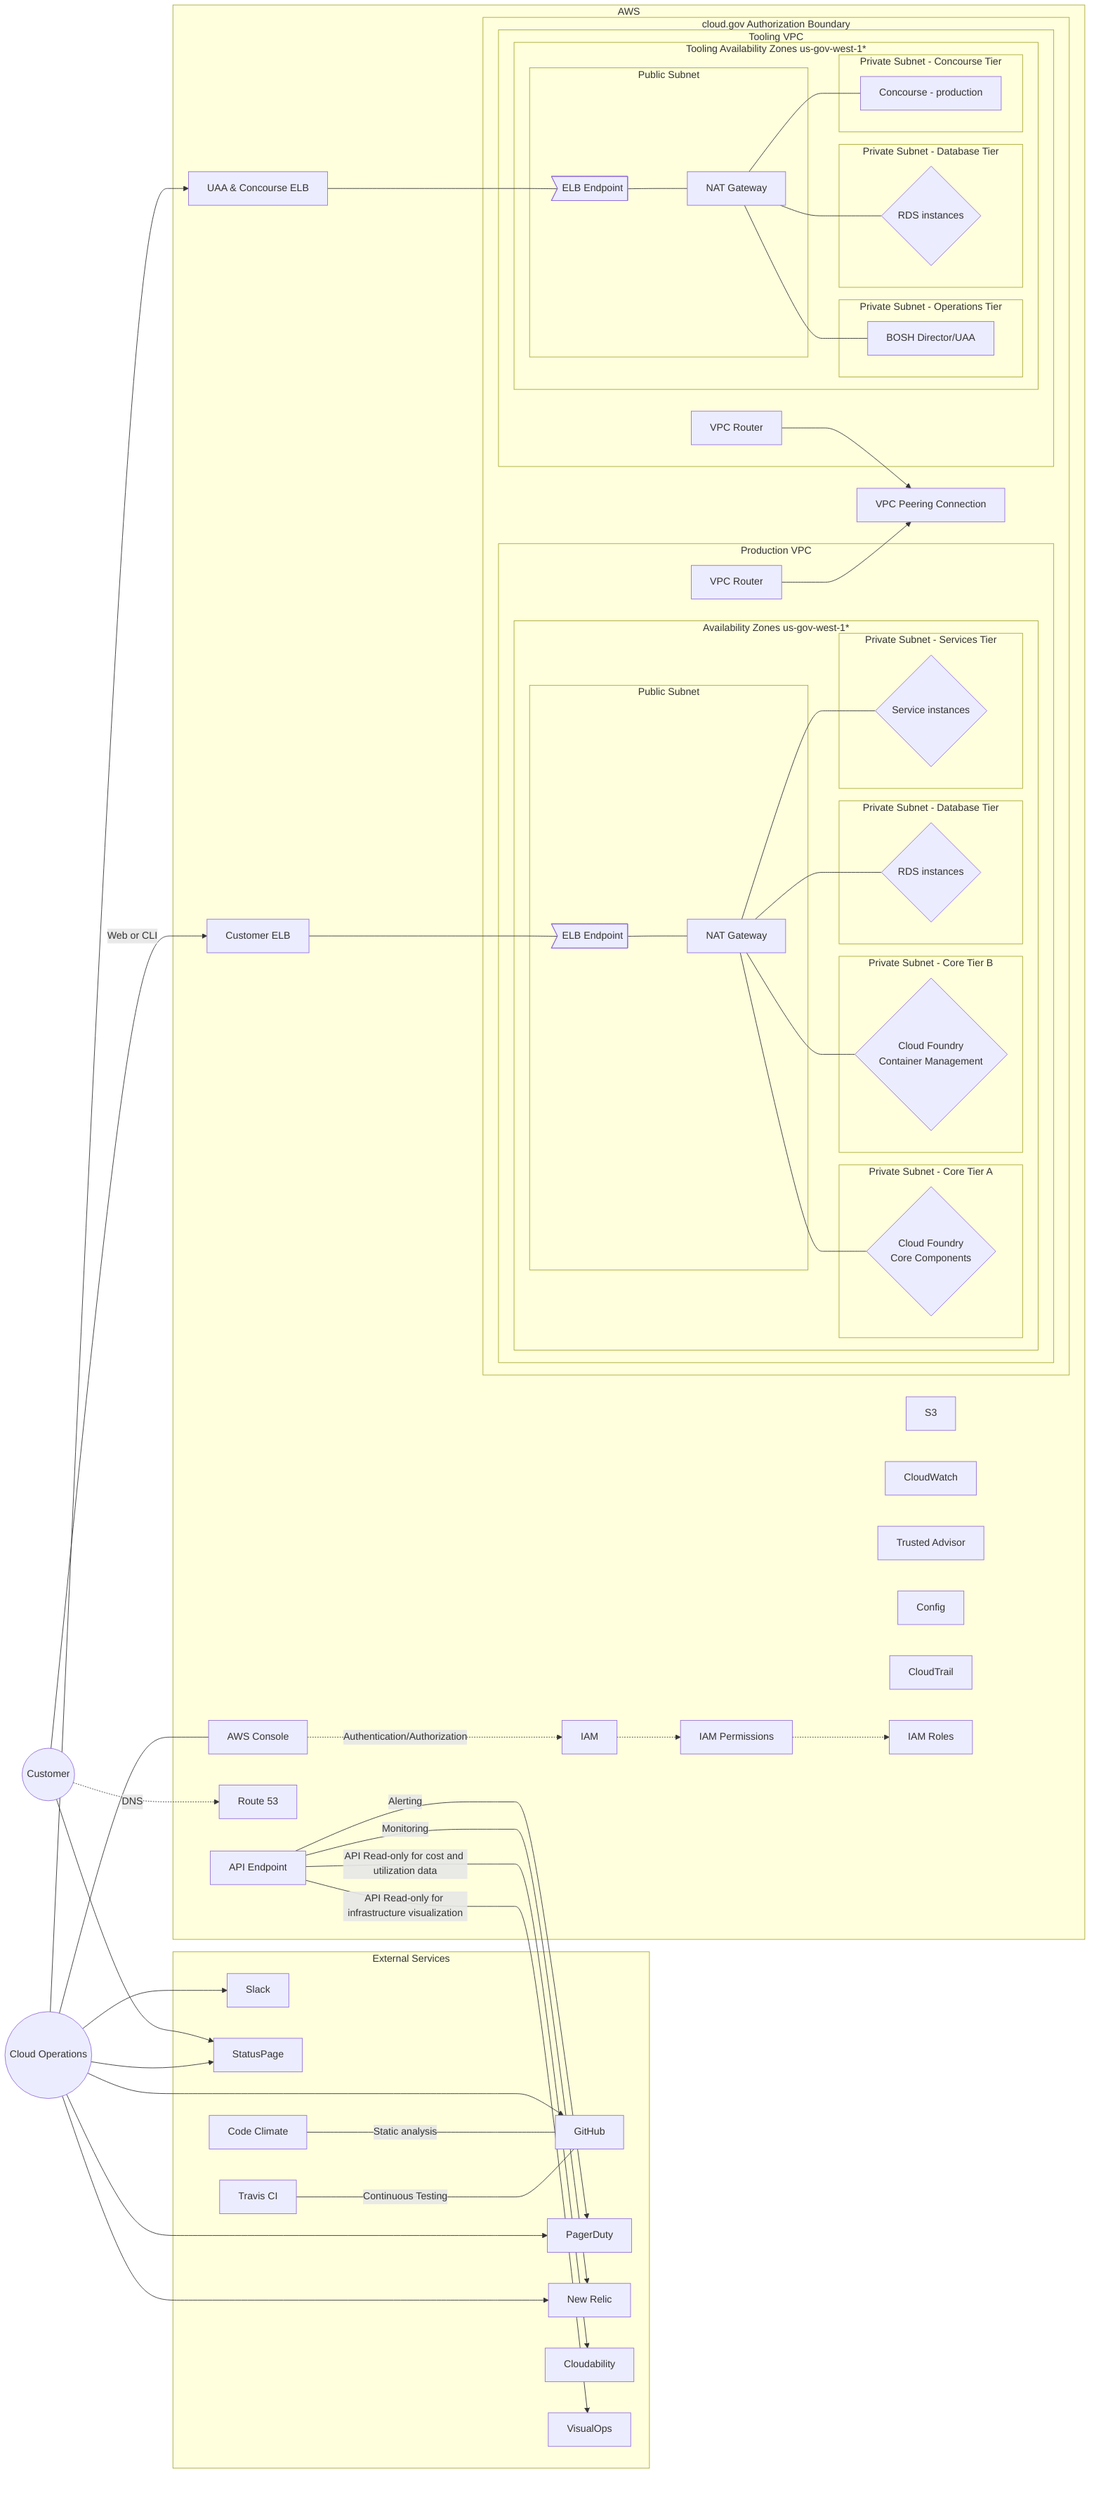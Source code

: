 %% title: 10-1 Network
%% description: Section 10 - System Environment - Figure 10-1 Network
graph LR
  subgraph External Services
    github["GitHub"]
    slack["Slack"]
    pagerduty["PagerDuty"]
    newrelic["New Relic"]
    statuspage["StatusPage"]
    codeclimate["Code Climate"]
    travis["Travis CI"]
    cloudability["Cloudability"]
    visualops["VisualOps"]
  end
  subgraph AWS
    api["API Endpoint"]
    apps-elb["Customer ELB"]
    ops-elb["UAA & Concourse ELB"]
    s3["S3"]
    cloudwatch["CloudWatch"]
    advisor["Trusted Advisor"]
    config["Config"]
    cloudtrail["CloudTrail"]
    route53["Route 53"]
    iam["IAM"]
    iam-perms["IAM Permissions"]
    iam-roles["IAM Roles"]
    aws-console["AWS Console"]
    subgraph cloud.gov Authorization Boundary
      subgraph Production VPC
        subgraph Availability Zones us-gov-west-1*
          subgraph Public Subnet
            prod-nat["NAT Gateway"]
            prod-elb-endpoint>"ELB Endpoint"]
          end
          subgraph Private Subnet - Core Tier A
            prod-cf{"Cloud Foundry<br>Core Components"}
          end
          subgraph Private Subnet - Core Tier B
            prod-diego{"Cloud Foundry<br>Container Management"}
          end
          subgraph Private Subnet - Database Tier
            prod-rds{"RDS instances"}
          end
          subgraph Private Subnet - Services Tier
            prod-services{"Service instances"}
          end
        end
        vpc-router-prod["VPC Router"]
      end
      vpc-peering["VPC Peering Connection"]
      subgraph Tooling VPC
        subgraph Tooling Availability Zones us-gov-west-1*
          subgraph Public Subnet
            tooling-nat["NAT Gateway"]
            tooling-elb-endpoint>"ELB Endpoint"]
          end
          subgraph Private Subnet - Operations Tier
            tooling-ops["BOSH Director/UAA"]
          end
          subgraph Private Subnet - Database Tier
            tooling-rds{"RDS instances"}
          end
          subgraph Private Subnet - Concourse Tier
            tooling-concourse["Concourse - production"]
          end
        end
        vpc-router-tooling["VPC Router"]
      end
    end
  end
  customer(("Customer"))
  ops(("Cloud Operations"))

  customer-.DNS.->route53
  customer--Web or CLI-->apps-elb
  customer-->statuspage

  ops-->ops-elb
  ops-->github
  ops-->slack
  ops---aws-console
  ops-->newrelic
  ops-->statuspage
  ops-->pagerduty

  codeclimate-- Static analysis --- github
  travis-- Continuous Testing --- github
  api--Monitoring-->newrelic
  api--Alerting-->pagerduty
  api--API Read-only for infrastructure visualization-->visualops
  api--API Read-only for cost and utilization data-->cloudability

  vpc-router-tooling-->vpc-peering
  vpc-router-prod-->vpc-peering
  aws-console-."Authentication/Authorization".->iam
  iam-.->iam-perms
  iam-perms-.->iam-roles

  apps-elb---prod-elb-endpoint
  prod-elb-endpoint---prod-nat
  prod-nat---prod-cf
  prod-nat---prod-diego
  prod-nat---prod-rds
  prod-nat---prod-services

  ops-elb---tooling-elb-endpoint
  tooling-elb-endpoint---tooling-nat
  tooling-nat---tooling-ops
  tooling-nat---tooling-rds
  tooling-nat---tooling-concourse